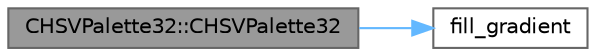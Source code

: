 digraph "CHSVPalette32::CHSVPalette32"
{
 // INTERACTIVE_SVG=YES
 // LATEX_PDF_SIZE
  bgcolor="transparent";
  edge [fontname=Helvetica,fontsize=10,labelfontname=Helvetica,labelfontsize=10];
  node [fontname=Helvetica,fontsize=10,shape=box,height=0.2,width=0.4];
  rankdir="LR";
  Node1 [id="Node000001",label="CHSVPalette32::CHSVPalette32",height=0.2,width=0.4,color="gray40", fillcolor="grey60", style="filled", fontcolor="black",tooltip="Create palette with a gradient from one color to another."];
  Node1 -> Node2 [id="edge1_Node000001_Node000002",color="steelblue1",style="solid",tooltip=" "];
  Node2 [id="Node000002",label="fill_gradient",height=0.2,width=0.4,color="grey40", fillcolor="white", style="filled",URL="$da/de3/group___color_fills_ga3144bb2bb66aeed33e20f4fdd6cc1a98.html#ga3144bb2bb66aeed33e20f4fdd6cc1a98",tooltip="Fill a range of LEDs with a smooth HSV gradient between two HSV colors."];
}
